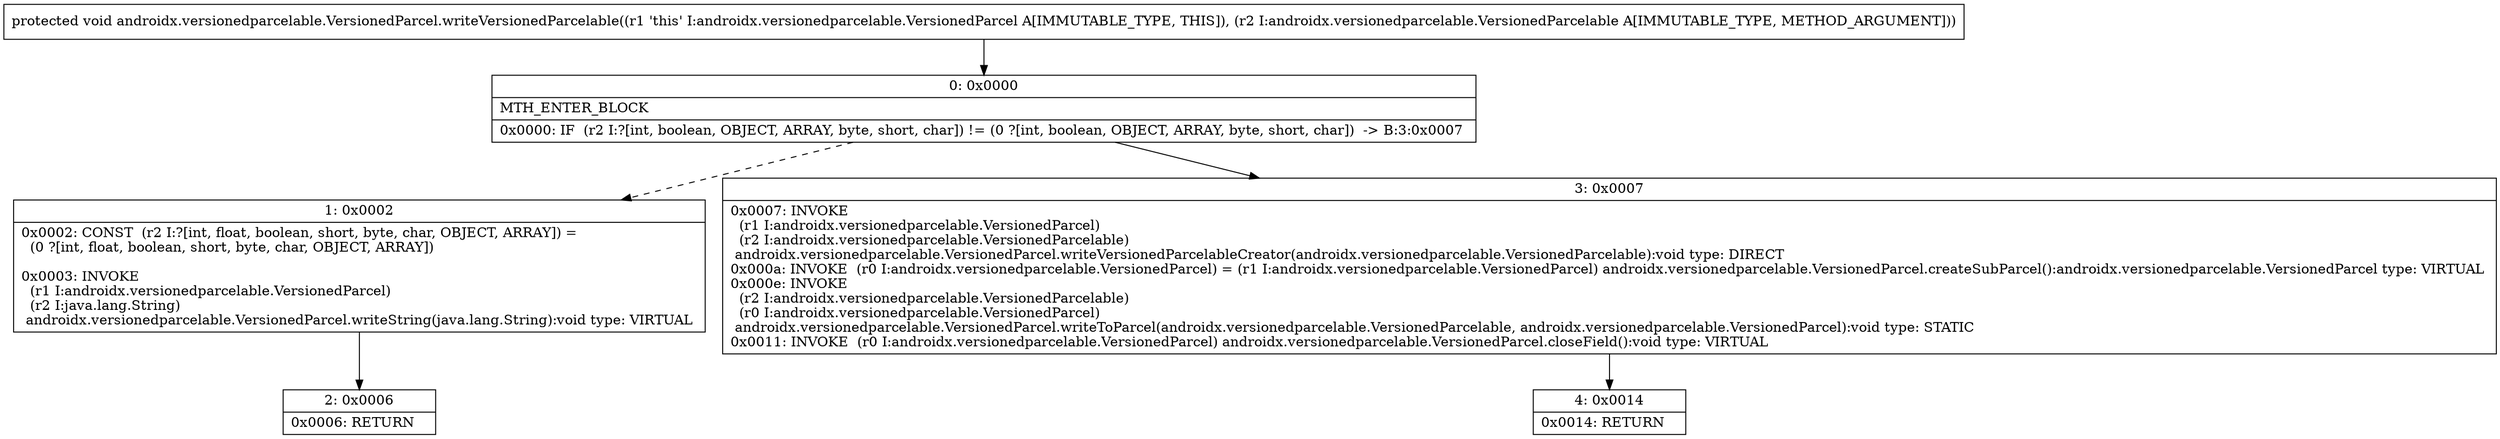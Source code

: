digraph "CFG forandroidx.versionedparcelable.VersionedParcel.writeVersionedParcelable(Landroidx\/versionedparcelable\/VersionedParcelable;)V" {
Node_0 [shape=record,label="{0\:\ 0x0000|MTH_ENTER_BLOCK\l|0x0000: IF  (r2 I:?[int, boolean, OBJECT, ARRAY, byte, short, char]) != (0 ?[int, boolean, OBJECT, ARRAY, byte, short, char])  \-\> B:3:0x0007 \l}"];
Node_1 [shape=record,label="{1\:\ 0x0002|0x0002: CONST  (r2 I:?[int, float, boolean, short, byte, char, OBJECT, ARRAY]) = \l  (0 ?[int, float, boolean, short, byte, char, OBJECT, ARRAY])\l \l0x0003: INVOKE  \l  (r1 I:androidx.versionedparcelable.VersionedParcel)\l  (r2 I:java.lang.String)\l androidx.versionedparcelable.VersionedParcel.writeString(java.lang.String):void type: VIRTUAL \l}"];
Node_2 [shape=record,label="{2\:\ 0x0006|0x0006: RETURN   \l}"];
Node_3 [shape=record,label="{3\:\ 0x0007|0x0007: INVOKE  \l  (r1 I:androidx.versionedparcelable.VersionedParcel)\l  (r2 I:androidx.versionedparcelable.VersionedParcelable)\l androidx.versionedparcelable.VersionedParcel.writeVersionedParcelableCreator(androidx.versionedparcelable.VersionedParcelable):void type: DIRECT \l0x000a: INVOKE  (r0 I:androidx.versionedparcelable.VersionedParcel) = (r1 I:androidx.versionedparcelable.VersionedParcel) androidx.versionedparcelable.VersionedParcel.createSubParcel():androidx.versionedparcelable.VersionedParcel type: VIRTUAL \l0x000e: INVOKE  \l  (r2 I:androidx.versionedparcelable.VersionedParcelable)\l  (r0 I:androidx.versionedparcelable.VersionedParcel)\l androidx.versionedparcelable.VersionedParcel.writeToParcel(androidx.versionedparcelable.VersionedParcelable, androidx.versionedparcelable.VersionedParcel):void type: STATIC \l0x0011: INVOKE  (r0 I:androidx.versionedparcelable.VersionedParcel) androidx.versionedparcelable.VersionedParcel.closeField():void type: VIRTUAL \l}"];
Node_4 [shape=record,label="{4\:\ 0x0014|0x0014: RETURN   \l}"];
MethodNode[shape=record,label="{protected void androidx.versionedparcelable.VersionedParcel.writeVersionedParcelable((r1 'this' I:androidx.versionedparcelable.VersionedParcel A[IMMUTABLE_TYPE, THIS]), (r2 I:androidx.versionedparcelable.VersionedParcelable A[IMMUTABLE_TYPE, METHOD_ARGUMENT])) }"];
MethodNode -> Node_0;
Node_0 -> Node_1[style=dashed];
Node_0 -> Node_3;
Node_1 -> Node_2;
Node_3 -> Node_4;
}


